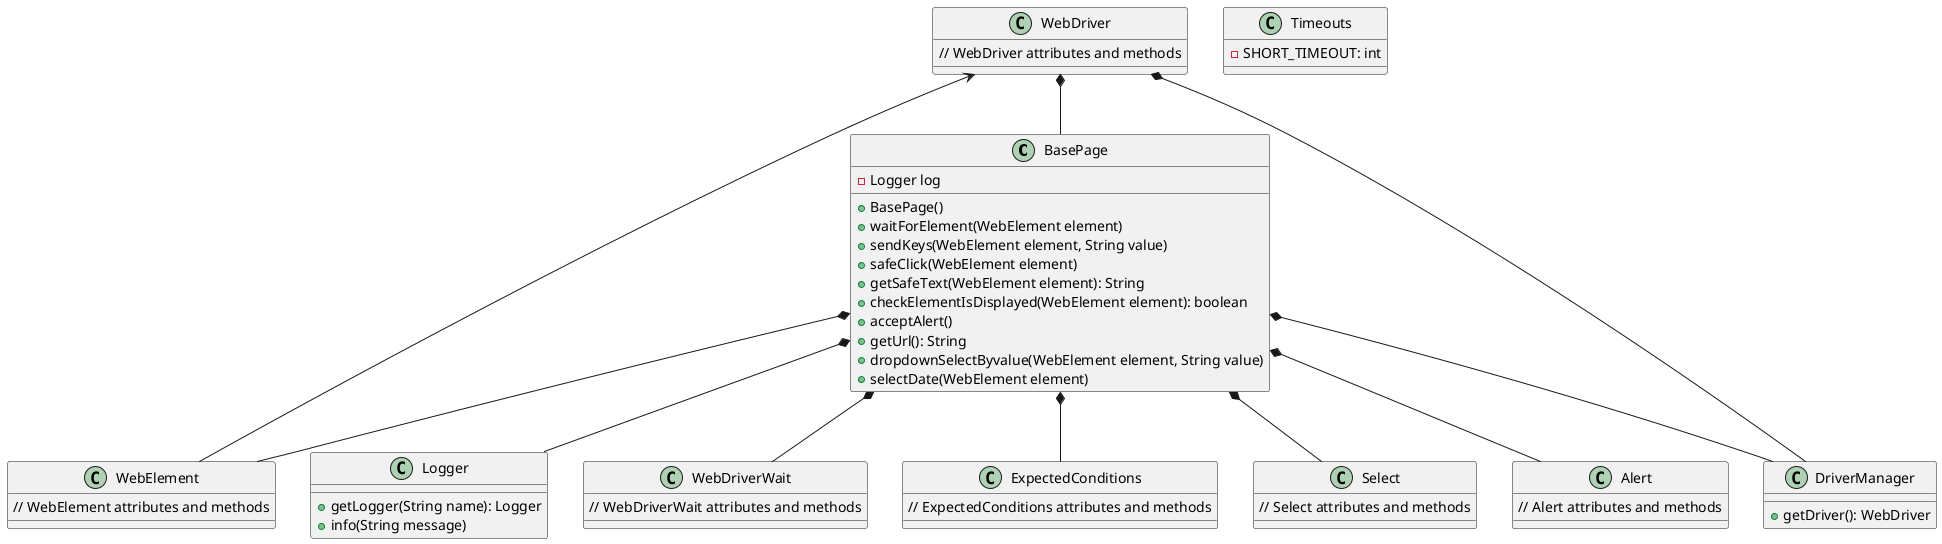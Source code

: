 @startuml
'https://plantuml.com/class-diagram


 interface WebDriver {
     + findElement()
     + findElements()
     + getTitle()
     + getCurrentUrl()
     + close()
     + quit()
     + navigateTo()
     + switchTo()
     + manage()
 }

 @startuml

 class BasePage {
     - Logger log
     + BasePage()
     + waitForElement(WebElement element)
     + sendKeys(WebElement element, String value)
     + safeClick(WebElement element)
     + getSafeText(WebElement element): String
     + checkElementIsDisplayed(WebElement element): boolean
     + acceptAlert()
     + getUrl(): String
     + dropdownSelectByvalue(WebElement element, String value)
     + selectDate(WebElement element)
 }

 class Logger {
     + getLogger(String name): Logger
     + info(String message)
 }

 class WebElement {
     // WebElement attributes and methods
 }

 class WebDriverWait {
     // WebDriverWait attributes and methods
 }

 class ExpectedConditions {
     // ExpectedConditions attributes and methods
 }

 class Select {
     // Select attributes and methods
 }

 class Timeouts {
     - SHORT_TIMEOUT: int
 }

 class Alert {
     // Alert attributes and methods
 }

 class DriverManager {
     + getDriver(): WebDriver
 }

 class WebDriver {
     // WebDriver attributes and methods
 }

 BasePage *-- Logger
 BasePage *-- WebElement
 BasePage *-- WebDriverWait
 BasePage *-- ExpectedConditions
 BasePage *-- Select
 BasePage *-- Alert
 BasePage *-- DriverManager
 WebDriver *-- BasePage
 WebDriver *-- DriverManager
 WebDriver <-- WebElement




@enduml